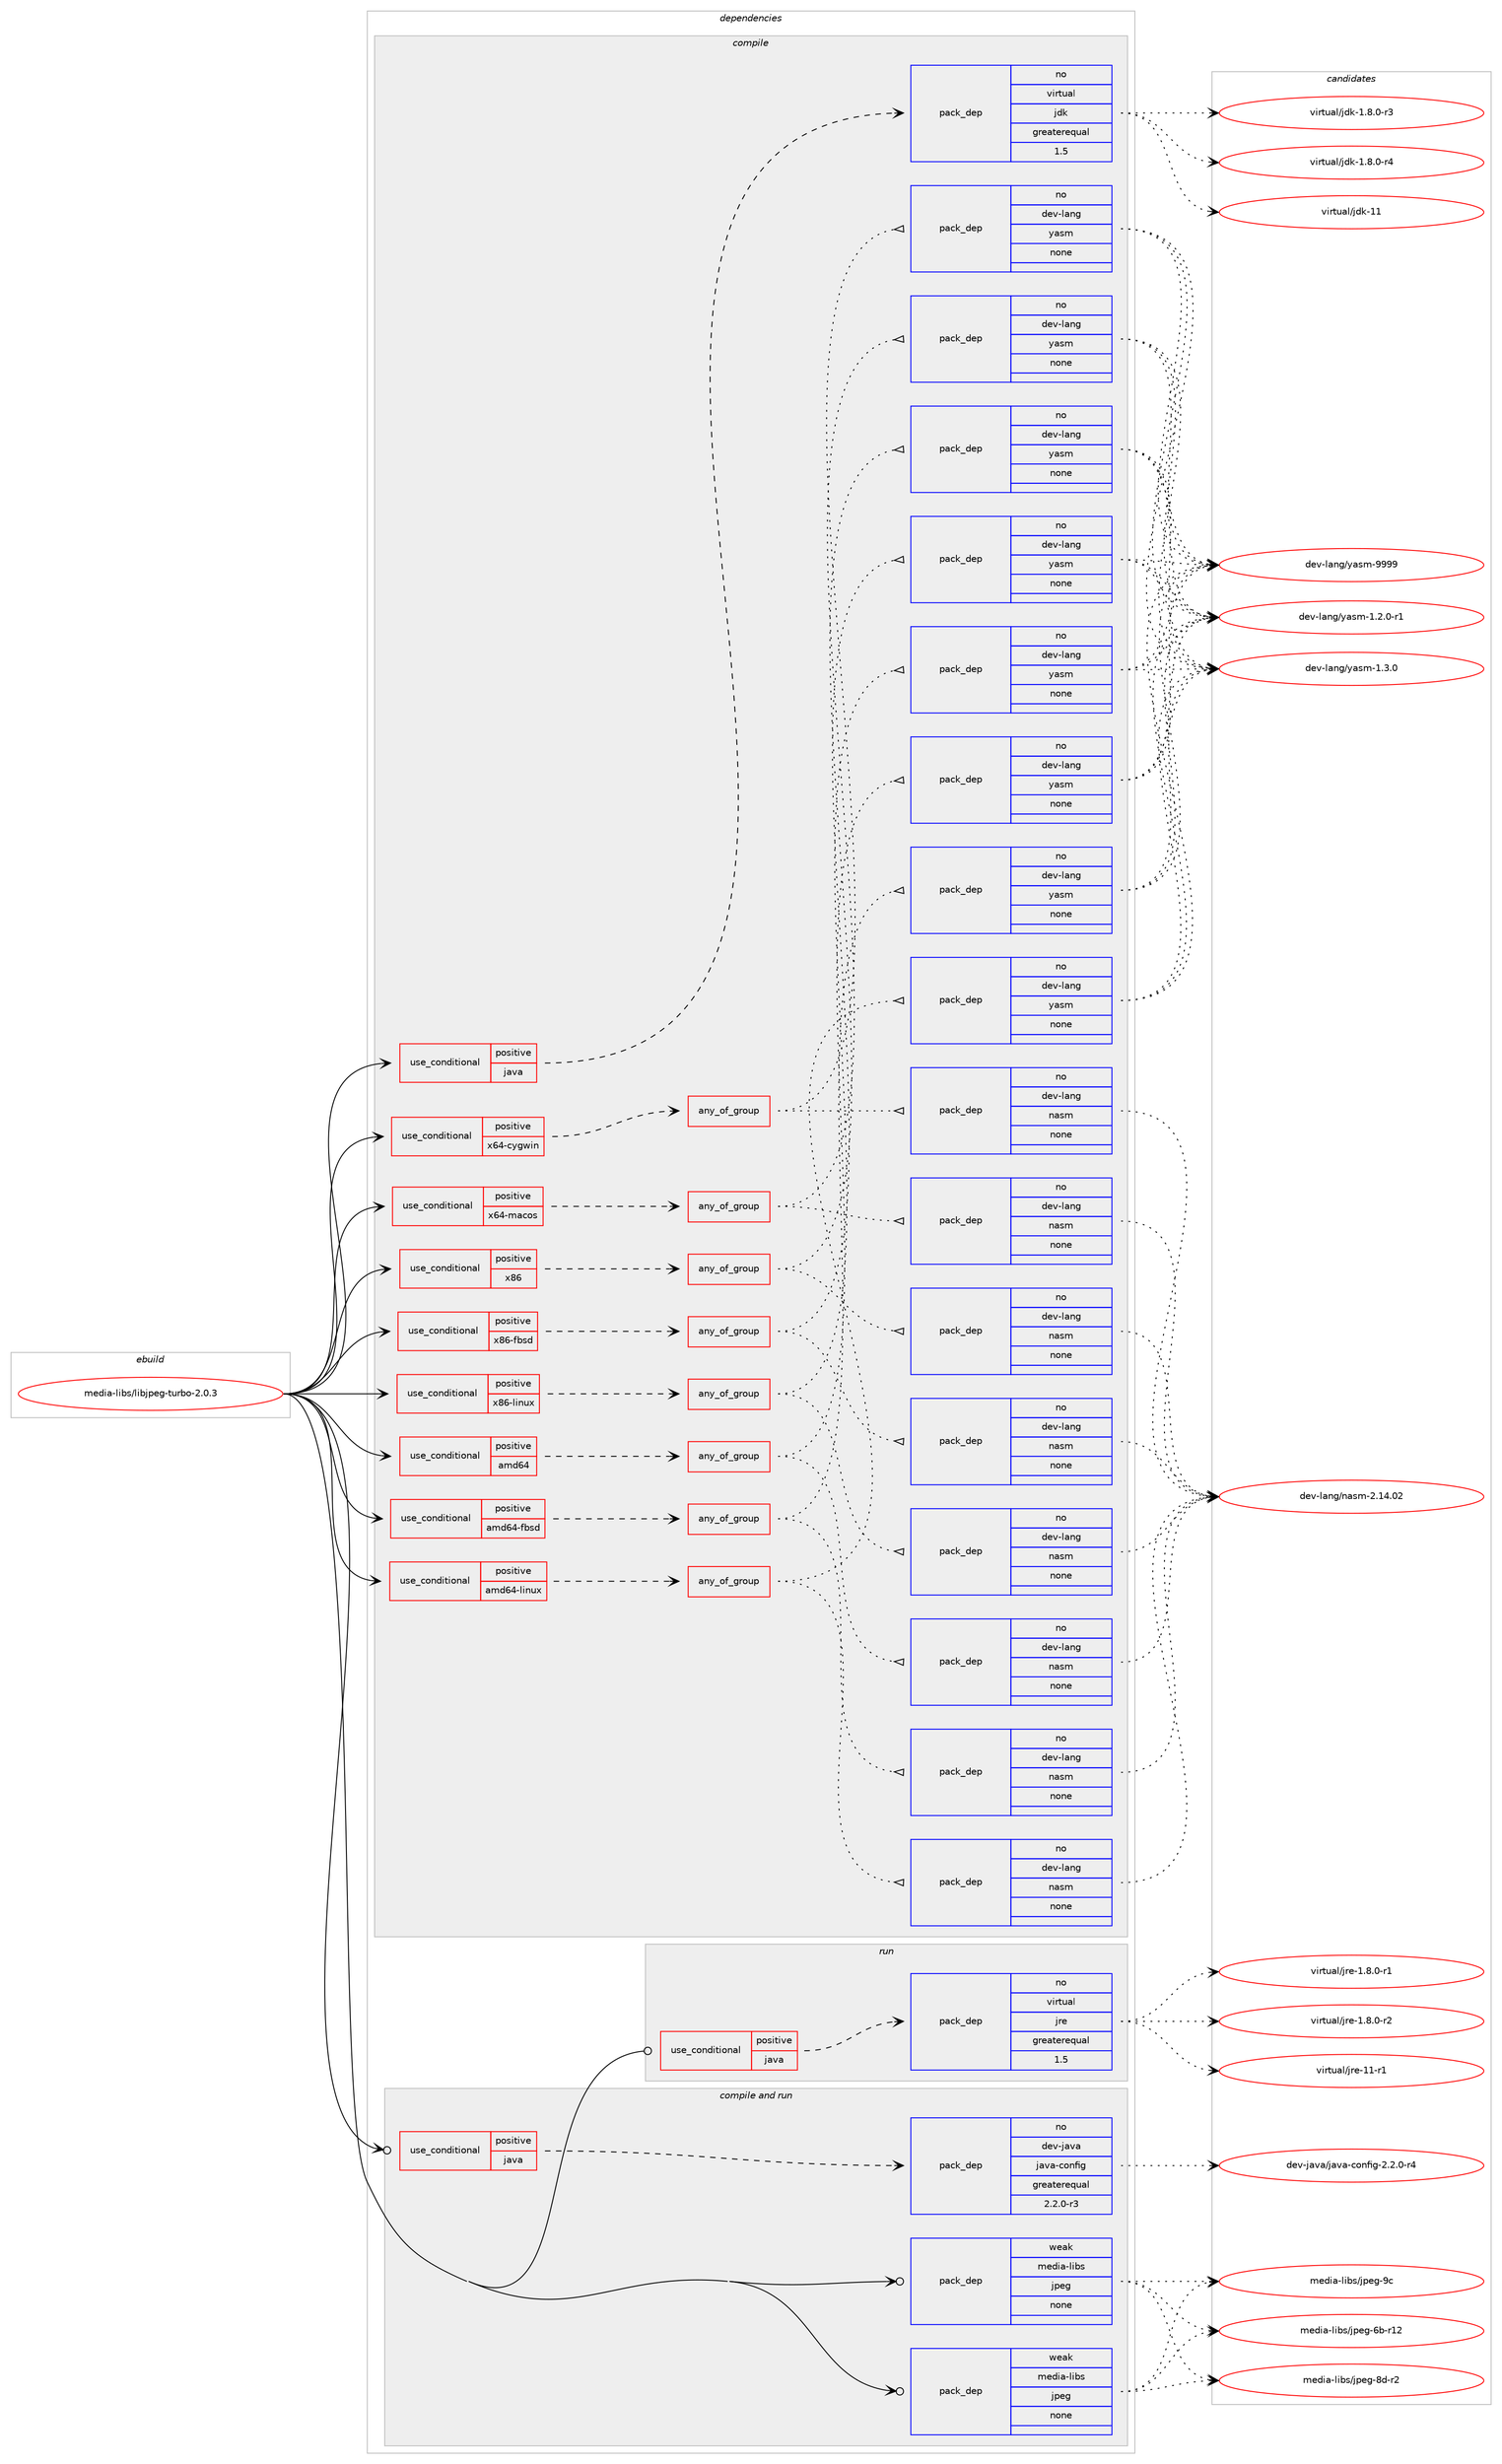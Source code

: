 digraph prolog {

# *************
# Graph options
# *************

newrank=true;
concentrate=true;
compound=true;
graph [rankdir=LR,fontname=Helvetica,fontsize=10,ranksep=1.5];#, ranksep=2.5, nodesep=0.2];
edge  [arrowhead=vee];
node  [fontname=Helvetica,fontsize=10];

# **********
# The ebuild
# **********

subgraph cluster_leftcol {
color=gray;
rank=same;
label=<<i>ebuild</i>>;
id [label="media-libs/libjpeg-turbo-2.0.3", color=red, width=4, href="../media-libs/libjpeg-turbo-2.0.3.svg"];
}

# ****************
# The dependencies
# ****************

subgraph cluster_midcol {
color=gray;
label=<<i>dependencies</i>>;
subgraph cluster_compile {
fillcolor="#eeeeee";
style=filled;
label=<<i>compile</i>>;
subgraph cond191571 {
dependency787681 [label=<<TABLE BORDER="0" CELLBORDER="1" CELLSPACING="0" CELLPADDING="4"><TR><TD ROWSPAN="3" CELLPADDING="10">use_conditional</TD></TR><TR><TD>positive</TD></TR><TR><TD>amd64</TD></TR></TABLE>>, shape=none, color=red];
subgraph any13274 {
dependency787682 [label=<<TABLE BORDER="0" CELLBORDER="1" CELLSPACING="0" CELLPADDING="4"><TR><TD CELLPADDING="10">any_of_group</TD></TR></TABLE>>, shape=none, color=red];subgraph pack582403 {
dependency787683 [label=<<TABLE BORDER="0" CELLBORDER="1" CELLSPACING="0" CELLPADDING="4" WIDTH="220"><TR><TD ROWSPAN="6" CELLPADDING="30">pack_dep</TD></TR><TR><TD WIDTH="110">no</TD></TR><TR><TD>dev-lang</TD></TR><TR><TD>nasm</TD></TR><TR><TD>none</TD></TR><TR><TD></TD></TR></TABLE>>, shape=none, color=blue];
}
dependency787682:e -> dependency787683:w [weight=20,style="dotted",arrowhead="oinv"];
subgraph pack582404 {
dependency787684 [label=<<TABLE BORDER="0" CELLBORDER="1" CELLSPACING="0" CELLPADDING="4" WIDTH="220"><TR><TD ROWSPAN="6" CELLPADDING="30">pack_dep</TD></TR><TR><TD WIDTH="110">no</TD></TR><TR><TD>dev-lang</TD></TR><TR><TD>yasm</TD></TR><TR><TD>none</TD></TR><TR><TD></TD></TR></TABLE>>, shape=none, color=blue];
}
dependency787682:e -> dependency787684:w [weight=20,style="dotted",arrowhead="oinv"];
}
dependency787681:e -> dependency787682:w [weight=20,style="dashed",arrowhead="vee"];
}
id:e -> dependency787681:w [weight=20,style="solid",arrowhead="vee"];
subgraph cond191572 {
dependency787685 [label=<<TABLE BORDER="0" CELLBORDER="1" CELLSPACING="0" CELLPADDING="4"><TR><TD ROWSPAN="3" CELLPADDING="10">use_conditional</TD></TR><TR><TD>positive</TD></TR><TR><TD>amd64-fbsd</TD></TR></TABLE>>, shape=none, color=red];
subgraph any13275 {
dependency787686 [label=<<TABLE BORDER="0" CELLBORDER="1" CELLSPACING="0" CELLPADDING="4"><TR><TD CELLPADDING="10">any_of_group</TD></TR></TABLE>>, shape=none, color=red];subgraph pack582405 {
dependency787687 [label=<<TABLE BORDER="0" CELLBORDER="1" CELLSPACING="0" CELLPADDING="4" WIDTH="220"><TR><TD ROWSPAN="6" CELLPADDING="30">pack_dep</TD></TR><TR><TD WIDTH="110">no</TD></TR><TR><TD>dev-lang</TD></TR><TR><TD>nasm</TD></TR><TR><TD>none</TD></TR><TR><TD></TD></TR></TABLE>>, shape=none, color=blue];
}
dependency787686:e -> dependency787687:w [weight=20,style="dotted",arrowhead="oinv"];
subgraph pack582406 {
dependency787688 [label=<<TABLE BORDER="0" CELLBORDER="1" CELLSPACING="0" CELLPADDING="4" WIDTH="220"><TR><TD ROWSPAN="6" CELLPADDING="30">pack_dep</TD></TR><TR><TD WIDTH="110">no</TD></TR><TR><TD>dev-lang</TD></TR><TR><TD>yasm</TD></TR><TR><TD>none</TD></TR><TR><TD></TD></TR></TABLE>>, shape=none, color=blue];
}
dependency787686:e -> dependency787688:w [weight=20,style="dotted",arrowhead="oinv"];
}
dependency787685:e -> dependency787686:w [weight=20,style="dashed",arrowhead="vee"];
}
id:e -> dependency787685:w [weight=20,style="solid",arrowhead="vee"];
subgraph cond191573 {
dependency787689 [label=<<TABLE BORDER="0" CELLBORDER="1" CELLSPACING="0" CELLPADDING="4"><TR><TD ROWSPAN="3" CELLPADDING="10">use_conditional</TD></TR><TR><TD>positive</TD></TR><TR><TD>amd64-linux</TD></TR></TABLE>>, shape=none, color=red];
subgraph any13276 {
dependency787690 [label=<<TABLE BORDER="0" CELLBORDER="1" CELLSPACING="0" CELLPADDING="4"><TR><TD CELLPADDING="10">any_of_group</TD></TR></TABLE>>, shape=none, color=red];subgraph pack582407 {
dependency787691 [label=<<TABLE BORDER="0" CELLBORDER="1" CELLSPACING="0" CELLPADDING="4" WIDTH="220"><TR><TD ROWSPAN="6" CELLPADDING="30">pack_dep</TD></TR><TR><TD WIDTH="110">no</TD></TR><TR><TD>dev-lang</TD></TR><TR><TD>nasm</TD></TR><TR><TD>none</TD></TR><TR><TD></TD></TR></TABLE>>, shape=none, color=blue];
}
dependency787690:e -> dependency787691:w [weight=20,style="dotted",arrowhead="oinv"];
subgraph pack582408 {
dependency787692 [label=<<TABLE BORDER="0" CELLBORDER="1" CELLSPACING="0" CELLPADDING="4" WIDTH="220"><TR><TD ROWSPAN="6" CELLPADDING="30">pack_dep</TD></TR><TR><TD WIDTH="110">no</TD></TR><TR><TD>dev-lang</TD></TR><TR><TD>yasm</TD></TR><TR><TD>none</TD></TR><TR><TD></TD></TR></TABLE>>, shape=none, color=blue];
}
dependency787690:e -> dependency787692:w [weight=20,style="dotted",arrowhead="oinv"];
}
dependency787689:e -> dependency787690:w [weight=20,style="dashed",arrowhead="vee"];
}
id:e -> dependency787689:w [weight=20,style="solid",arrowhead="vee"];
subgraph cond191574 {
dependency787693 [label=<<TABLE BORDER="0" CELLBORDER="1" CELLSPACING="0" CELLPADDING="4"><TR><TD ROWSPAN="3" CELLPADDING="10">use_conditional</TD></TR><TR><TD>positive</TD></TR><TR><TD>java</TD></TR></TABLE>>, shape=none, color=red];
subgraph pack582409 {
dependency787694 [label=<<TABLE BORDER="0" CELLBORDER="1" CELLSPACING="0" CELLPADDING="4" WIDTH="220"><TR><TD ROWSPAN="6" CELLPADDING="30">pack_dep</TD></TR><TR><TD WIDTH="110">no</TD></TR><TR><TD>virtual</TD></TR><TR><TD>jdk</TD></TR><TR><TD>greaterequal</TD></TR><TR><TD>1.5</TD></TR></TABLE>>, shape=none, color=blue];
}
dependency787693:e -> dependency787694:w [weight=20,style="dashed",arrowhead="vee"];
}
id:e -> dependency787693:w [weight=20,style="solid",arrowhead="vee"];
subgraph cond191575 {
dependency787695 [label=<<TABLE BORDER="0" CELLBORDER="1" CELLSPACING="0" CELLPADDING="4"><TR><TD ROWSPAN="3" CELLPADDING="10">use_conditional</TD></TR><TR><TD>positive</TD></TR><TR><TD>x64-cygwin</TD></TR></TABLE>>, shape=none, color=red];
subgraph any13277 {
dependency787696 [label=<<TABLE BORDER="0" CELLBORDER="1" CELLSPACING="0" CELLPADDING="4"><TR><TD CELLPADDING="10">any_of_group</TD></TR></TABLE>>, shape=none, color=red];subgraph pack582410 {
dependency787697 [label=<<TABLE BORDER="0" CELLBORDER="1" CELLSPACING="0" CELLPADDING="4" WIDTH="220"><TR><TD ROWSPAN="6" CELLPADDING="30">pack_dep</TD></TR><TR><TD WIDTH="110">no</TD></TR><TR><TD>dev-lang</TD></TR><TR><TD>nasm</TD></TR><TR><TD>none</TD></TR><TR><TD></TD></TR></TABLE>>, shape=none, color=blue];
}
dependency787696:e -> dependency787697:w [weight=20,style="dotted",arrowhead="oinv"];
subgraph pack582411 {
dependency787698 [label=<<TABLE BORDER="0" CELLBORDER="1" CELLSPACING="0" CELLPADDING="4" WIDTH="220"><TR><TD ROWSPAN="6" CELLPADDING="30">pack_dep</TD></TR><TR><TD WIDTH="110">no</TD></TR><TR><TD>dev-lang</TD></TR><TR><TD>yasm</TD></TR><TR><TD>none</TD></TR><TR><TD></TD></TR></TABLE>>, shape=none, color=blue];
}
dependency787696:e -> dependency787698:w [weight=20,style="dotted",arrowhead="oinv"];
}
dependency787695:e -> dependency787696:w [weight=20,style="dashed",arrowhead="vee"];
}
id:e -> dependency787695:w [weight=20,style="solid",arrowhead="vee"];
subgraph cond191576 {
dependency787699 [label=<<TABLE BORDER="0" CELLBORDER="1" CELLSPACING="0" CELLPADDING="4"><TR><TD ROWSPAN="3" CELLPADDING="10">use_conditional</TD></TR><TR><TD>positive</TD></TR><TR><TD>x64-macos</TD></TR></TABLE>>, shape=none, color=red];
subgraph any13278 {
dependency787700 [label=<<TABLE BORDER="0" CELLBORDER="1" CELLSPACING="0" CELLPADDING="4"><TR><TD CELLPADDING="10">any_of_group</TD></TR></TABLE>>, shape=none, color=red];subgraph pack582412 {
dependency787701 [label=<<TABLE BORDER="0" CELLBORDER="1" CELLSPACING="0" CELLPADDING="4" WIDTH="220"><TR><TD ROWSPAN="6" CELLPADDING="30">pack_dep</TD></TR><TR><TD WIDTH="110">no</TD></TR><TR><TD>dev-lang</TD></TR><TR><TD>nasm</TD></TR><TR><TD>none</TD></TR><TR><TD></TD></TR></TABLE>>, shape=none, color=blue];
}
dependency787700:e -> dependency787701:w [weight=20,style="dotted",arrowhead="oinv"];
subgraph pack582413 {
dependency787702 [label=<<TABLE BORDER="0" CELLBORDER="1" CELLSPACING="0" CELLPADDING="4" WIDTH="220"><TR><TD ROWSPAN="6" CELLPADDING="30">pack_dep</TD></TR><TR><TD WIDTH="110">no</TD></TR><TR><TD>dev-lang</TD></TR><TR><TD>yasm</TD></TR><TR><TD>none</TD></TR><TR><TD></TD></TR></TABLE>>, shape=none, color=blue];
}
dependency787700:e -> dependency787702:w [weight=20,style="dotted",arrowhead="oinv"];
}
dependency787699:e -> dependency787700:w [weight=20,style="dashed",arrowhead="vee"];
}
id:e -> dependency787699:w [weight=20,style="solid",arrowhead="vee"];
subgraph cond191577 {
dependency787703 [label=<<TABLE BORDER="0" CELLBORDER="1" CELLSPACING="0" CELLPADDING="4"><TR><TD ROWSPAN="3" CELLPADDING="10">use_conditional</TD></TR><TR><TD>positive</TD></TR><TR><TD>x86</TD></TR></TABLE>>, shape=none, color=red];
subgraph any13279 {
dependency787704 [label=<<TABLE BORDER="0" CELLBORDER="1" CELLSPACING="0" CELLPADDING="4"><TR><TD CELLPADDING="10">any_of_group</TD></TR></TABLE>>, shape=none, color=red];subgraph pack582414 {
dependency787705 [label=<<TABLE BORDER="0" CELLBORDER="1" CELLSPACING="0" CELLPADDING="4" WIDTH="220"><TR><TD ROWSPAN="6" CELLPADDING="30">pack_dep</TD></TR><TR><TD WIDTH="110">no</TD></TR><TR><TD>dev-lang</TD></TR><TR><TD>nasm</TD></TR><TR><TD>none</TD></TR><TR><TD></TD></TR></TABLE>>, shape=none, color=blue];
}
dependency787704:e -> dependency787705:w [weight=20,style="dotted",arrowhead="oinv"];
subgraph pack582415 {
dependency787706 [label=<<TABLE BORDER="0" CELLBORDER="1" CELLSPACING="0" CELLPADDING="4" WIDTH="220"><TR><TD ROWSPAN="6" CELLPADDING="30">pack_dep</TD></TR><TR><TD WIDTH="110">no</TD></TR><TR><TD>dev-lang</TD></TR><TR><TD>yasm</TD></TR><TR><TD>none</TD></TR><TR><TD></TD></TR></TABLE>>, shape=none, color=blue];
}
dependency787704:e -> dependency787706:w [weight=20,style="dotted",arrowhead="oinv"];
}
dependency787703:e -> dependency787704:w [weight=20,style="dashed",arrowhead="vee"];
}
id:e -> dependency787703:w [weight=20,style="solid",arrowhead="vee"];
subgraph cond191578 {
dependency787707 [label=<<TABLE BORDER="0" CELLBORDER="1" CELLSPACING="0" CELLPADDING="4"><TR><TD ROWSPAN="3" CELLPADDING="10">use_conditional</TD></TR><TR><TD>positive</TD></TR><TR><TD>x86-fbsd</TD></TR></TABLE>>, shape=none, color=red];
subgraph any13280 {
dependency787708 [label=<<TABLE BORDER="0" CELLBORDER="1" CELLSPACING="0" CELLPADDING="4"><TR><TD CELLPADDING="10">any_of_group</TD></TR></TABLE>>, shape=none, color=red];subgraph pack582416 {
dependency787709 [label=<<TABLE BORDER="0" CELLBORDER="1" CELLSPACING="0" CELLPADDING="4" WIDTH="220"><TR><TD ROWSPAN="6" CELLPADDING="30">pack_dep</TD></TR><TR><TD WIDTH="110">no</TD></TR><TR><TD>dev-lang</TD></TR><TR><TD>nasm</TD></TR><TR><TD>none</TD></TR><TR><TD></TD></TR></TABLE>>, shape=none, color=blue];
}
dependency787708:e -> dependency787709:w [weight=20,style="dotted",arrowhead="oinv"];
subgraph pack582417 {
dependency787710 [label=<<TABLE BORDER="0" CELLBORDER="1" CELLSPACING="0" CELLPADDING="4" WIDTH="220"><TR><TD ROWSPAN="6" CELLPADDING="30">pack_dep</TD></TR><TR><TD WIDTH="110">no</TD></TR><TR><TD>dev-lang</TD></TR><TR><TD>yasm</TD></TR><TR><TD>none</TD></TR><TR><TD></TD></TR></TABLE>>, shape=none, color=blue];
}
dependency787708:e -> dependency787710:w [weight=20,style="dotted",arrowhead="oinv"];
}
dependency787707:e -> dependency787708:w [weight=20,style="dashed",arrowhead="vee"];
}
id:e -> dependency787707:w [weight=20,style="solid",arrowhead="vee"];
subgraph cond191579 {
dependency787711 [label=<<TABLE BORDER="0" CELLBORDER="1" CELLSPACING="0" CELLPADDING="4"><TR><TD ROWSPAN="3" CELLPADDING="10">use_conditional</TD></TR><TR><TD>positive</TD></TR><TR><TD>x86-linux</TD></TR></TABLE>>, shape=none, color=red];
subgraph any13281 {
dependency787712 [label=<<TABLE BORDER="0" CELLBORDER="1" CELLSPACING="0" CELLPADDING="4"><TR><TD CELLPADDING="10">any_of_group</TD></TR></TABLE>>, shape=none, color=red];subgraph pack582418 {
dependency787713 [label=<<TABLE BORDER="0" CELLBORDER="1" CELLSPACING="0" CELLPADDING="4" WIDTH="220"><TR><TD ROWSPAN="6" CELLPADDING="30">pack_dep</TD></TR><TR><TD WIDTH="110">no</TD></TR><TR><TD>dev-lang</TD></TR><TR><TD>nasm</TD></TR><TR><TD>none</TD></TR><TR><TD></TD></TR></TABLE>>, shape=none, color=blue];
}
dependency787712:e -> dependency787713:w [weight=20,style="dotted",arrowhead="oinv"];
subgraph pack582419 {
dependency787714 [label=<<TABLE BORDER="0" CELLBORDER="1" CELLSPACING="0" CELLPADDING="4" WIDTH="220"><TR><TD ROWSPAN="6" CELLPADDING="30">pack_dep</TD></TR><TR><TD WIDTH="110">no</TD></TR><TR><TD>dev-lang</TD></TR><TR><TD>yasm</TD></TR><TR><TD>none</TD></TR><TR><TD></TD></TR></TABLE>>, shape=none, color=blue];
}
dependency787712:e -> dependency787714:w [weight=20,style="dotted",arrowhead="oinv"];
}
dependency787711:e -> dependency787712:w [weight=20,style="dashed",arrowhead="vee"];
}
id:e -> dependency787711:w [weight=20,style="solid",arrowhead="vee"];
}
subgraph cluster_compileandrun {
fillcolor="#eeeeee";
style=filled;
label=<<i>compile and run</i>>;
subgraph cond191580 {
dependency787715 [label=<<TABLE BORDER="0" CELLBORDER="1" CELLSPACING="0" CELLPADDING="4"><TR><TD ROWSPAN="3" CELLPADDING="10">use_conditional</TD></TR><TR><TD>positive</TD></TR><TR><TD>java</TD></TR></TABLE>>, shape=none, color=red];
subgraph pack582420 {
dependency787716 [label=<<TABLE BORDER="0" CELLBORDER="1" CELLSPACING="0" CELLPADDING="4" WIDTH="220"><TR><TD ROWSPAN="6" CELLPADDING="30">pack_dep</TD></TR><TR><TD WIDTH="110">no</TD></TR><TR><TD>dev-java</TD></TR><TR><TD>java-config</TD></TR><TR><TD>greaterequal</TD></TR><TR><TD>2.2.0-r3</TD></TR></TABLE>>, shape=none, color=blue];
}
dependency787715:e -> dependency787716:w [weight=20,style="dashed",arrowhead="vee"];
}
id:e -> dependency787715:w [weight=20,style="solid",arrowhead="odotvee"];
subgraph pack582421 {
dependency787717 [label=<<TABLE BORDER="0" CELLBORDER="1" CELLSPACING="0" CELLPADDING="4" WIDTH="220"><TR><TD ROWSPAN="6" CELLPADDING="30">pack_dep</TD></TR><TR><TD WIDTH="110">weak</TD></TR><TR><TD>media-libs</TD></TR><TR><TD>jpeg</TD></TR><TR><TD>none</TD></TR><TR><TD></TD></TR></TABLE>>, shape=none, color=blue];
}
id:e -> dependency787717:w [weight=20,style="solid",arrowhead="odotvee"];
subgraph pack582422 {
dependency787718 [label=<<TABLE BORDER="0" CELLBORDER="1" CELLSPACING="0" CELLPADDING="4" WIDTH="220"><TR><TD ROWSPAN="6" CELLPADDING="30">pack_dep</TD></TR><TR><TD WIDTH="110">weak</TD></TR><TR><TD>media-libs</TD></TR><TR><TD>jpeg</TD></TR><TR><TD>none</TD></TR><TR><TD></TD></TR></TABLE>>, shape=none, color=blue];
}
id:e -> dependency787718:w [weight=20,style="solid",arrowhead="odotvee"];
}
subgraph cluster_run {
fillcolor="#eeeeee";
style=filled;
label=<<i>run</i>>;
subgraph cond191581 {
dependency787719 [label=<<TABLE BORDER="0" CELLBORDER="1" CELLSPACING="0" CELLPADDING="4"><TR><TD ROWSPAN="3" CELLPADDING="10">use_conditional</TD></TR><TR><TD>positive</TD></TR><TR><TD>java</TD></TR></TABLE>>, shape=none, color=red];
subgraph pack582423 {
dependency787720 [label=<<TABLE BORDER="0" CELLBORDER="1" CELLSPACING="0" CELLPADDING="4" WIDTH="220"><TR><TD ROWSPAN="6" CELLPADDING="30">pack_dep</TD></TR><TR><TD WIDTH="110">no</TD></TR><TR><TD>virtual</TD></TR><TR><TD>jre</TD></TR><TR><TD>greaterequal</TD></TR><TR><TD>1.5</TD></TR></TABLE>>, shape=none, color=blue];
}
dependency787719:e -> dependency787720:w [weight=20,style="dashed",arrowhead="vee"];
}
id:e -> dependency787719:w [weight=20,style="solid",arrowhead="odot"];
}
}

# **************
# The candidates
# **************

subgraph cluster_choices {
rank=same;
color=gray;
label=<<i>candidates</i>>;

subgraph choice582403 {
color=black;
nodesep=1;
choice100101118451089711010347110971151094550464952464850 [label="dev-lang/nasm-2.14.02", color=red, width=4,href="../dev-lang/nasm-2.14.02.svg"];
dependency787683:e -> choice100101118451089711010347110971151094550464952464850:w [style=dotted,weight="100"];
}
subgraph choice582404 {
color=black;
nodesep=1;
choice100101118451089711010347121971151094549465046484511449 [label="dev-lang/yasm-1.2.0-r1", color=red, width=4,href="../dev-lang/yasm-1.2.0-r1.svg"];
choice10010111845108971101034712197115109454946514648 [label="dev-lang/yasm-1.3.0", color=red, width=4,href="../dev-lang/yasm-1.3.0.svg"];
choice100101118451089711010347121971151094557575757 [label="dev-lang/yasm-9999", color=red, width=4,href="../dev-lang/yasm-9999.svg"];
dependency787684:e -> choice100101118451089711010347121971151094549465046484511449:w [style=dotted,weight="100"];
dependency787684:e -> choice10010111845108971101034712197115109454946514648:w [style=dotted,weight="100"];
dependency787684:e -> choice100101118451089711010347121971151094557575757:w [style=dotted,weight="100"];
}
subgraph choice582405 {
color=black;
nodesep=1;
choice100101118451089711010347110971151094550464952464850 [label="dev-lang/nasm-2.14.02", color=red, width=4,href="../dev-lang/nasm-2.14.02.svg"];
dependency787687:e -> choice100101118451089711010347110971151094550464952464850:w [style=dotted,weight="100"];
}
subgraph choice582406 {
color=black;
nodesep=1;
choice100101118451089711010347121971151094549465046484511449 [label="dev-lang/yasm-1.2.0-r1", color=red, width=4,href="../dev-lang/yasm-1.2.0-r1.svg"];
choice10010111845108971101034712197115109454946514648 [label="dev-lang/yasm-1.3.0", color=red, width=4,href="../dev-lang/yasm-1.3.0.svg"];
choice100101118451089711010347121971151094557575757 [label="dev-lang/yasm-9999", color=red, width=4,href="../dev-lang/yasm-9999.svg"];
dependency787688:e -> choice100101118451089711010347121971151094549465046484511449:w [style=dotted,weight="100"];
dependency787688:e -> choice10010111845108971101034712197115109454946514648:w [style=dotted,weight="100"];
dependency787688:e -> choice100101118451089711010347121971151094557575757:w [style=dotted,weight="100"];
}
subgraph choice582407 {
color=black;
nodesep=1;
choice100101118451089711010347110971151094550464952464850 [label="dev-lang/nasm-2.14.02", color=red, width=4,href="../dev-lang/nasm-2.14.02.svg"];
dependency787691:e -> choice100101118451089711010347110971151094550464952464850:w [style=dotted,weight="100"];
}
subgraph choice582408 {
color=black;
nodesep=1;
choice100101118451089711010347121971151094549465046484511449 [label="dev-lang/yasm-1.2.0-r1", color=red, width=4,href="../dev-lang/yasm-1.2.0-r1.svg"];
choice10010111845108971101034712197115109454946514648 [label="dev-lang/yasm-1.3.0", color=red, width=4,href="../dev-lang/yasm-1.3.0.svg"];
choice100101118451089711010347121971151094557575757 [label="dev-lang/yasm-9999", color=red, width=4,href="../dev-lang/yasm-9999.svg"];
dependency787692:e -> choice100101118451089711010347121971151094549465046484511449:w [style=dotted,weight="100"];
dependency787692:e -> choice10010111845108971101034712197115109454946514648:w [style=dotted,weight="100"];
dependency787692:e -> choice100101118451089711010347121971151094557575757:w [style=dotted,weight="100"];
}
subgraph choice582409 {
color=black;
nodesep=1;
choice11810511411611797108471061001074549465646484511451 [label="virtual/jdk-1.8.0-r3", color=red, width=4,href="../virtual/jdk-1.8.0-r3.svg"];
choice11810511411611797108471061001074549465646484511452 [label="virtual/jdk-1.8.0-r4", color=red, width=4,href="../virtual/jdk-1.8.0-r4.svg"];
choice1181051141161179710847106100107454949 [label="virtual/jdk-11", color=red, width=4,href="../virtual/jdk-11.svg"];
dependency787694:e -> choice11810511411611797108471061001074549465646484511451:w [style=dotted,weight="100"];
dependency787694:e -> choice11810511411611797108471061001074549465646484511452:w [style=dotted,weight="100"];
dependency787694:e -> choice1181051141161179710847106100107454949:w [style=dotted,weight="100"];
}
subgraph choice582410 {
color=black;
nodesep=1;
choice100101118451089711010347110971151094550464952464850 [label="dev-lang/nasm-2.14.02", color=red, width=4,href="../dev-lang/nasm-2.14.02.svg"];
dependency787697:e -> choice100101118451089711010347110971151094550464952464850:w [style=dotted,weight="100"];
}
subgraph choice582411 {
color=black;
nodesep=1;
choice100101118451089711010347121971151094549465046484511449 [label="dev-lang/yasm-1.2.0-r1", color=red, width=4,href="../dev-lang/yasm-1.2.0-r1.svg"];
choice10010111845108971101034712197115109454946514648 [label="dev-lang/yasm-1.3.0", color=red, width=4,href="../dev-lang/yasm-1.3.0.svg"];
choice100101118451089711010347121971151094557575757 [label="dev-lang/yasm-9999", color=red, width=4,href="../dev-lang/yasm-9999.svg"];
dependency787698:e -> choice100101118451089711010347121971151094549465046484511449:w [style=dotted,weight="100"];
dependency787698:e -> choice10010111845108971101034712197115109454946514648:w [style=dotted,weight="100"];
dependency787698:e -> choice100101118451089711010347121971151094557575757:w [style=dotted,weight="100"];
}
subgraph choice582412 {
color=black;
nodesep=1;
choice100101118451089711010347110971151094550464952464850 [label="dev-lang/nasm-2.14.02", color=red, width=4,href="../dev-lang/nasm-2.14.02.svg"];
dependency787701:e -> choice100101118451089711010347110971151094550464952464850:w [style=dotted,weight="100"];
}
subgraph choice582413 {
color=black;
nodesep=1;
choice100101118451089711010347121971151094549465046484511449 [label="dev-lang/yasm-1.2.0-r1", color=red, width=4,href="../dev-lang/yasm-1.2.0-r1.svg"];
choice10010111845108971101034712197115109454946514648 [label="dev-lang/yasm-1.3.0", color=red, width=4,href="../dev-lang/yasm-1.3.0.svg"];
choice100101118451089711010347121971151094557575757 [label="dev-lang/yasm-9999", color=red, width=4,href="../dev-lang/yasm-9999.svg"];
dependency787702:e -> choice100101118451089711010347121971151094549465046484511449:w [style=dotted,weight="100"];
dependency787702:e -> choice10010111845108971101034712197115109454946514648:w [style=dotted,weight="100"];
dependency787702:e -> choice100101118451089711010347121971151094557575757:w [style=dotted,weight="100"];
}
subgraph choice582414 {
color=black;
nodesep=1;
choice100101118451089711010347110971151094550464952464850 [label="dev-lang/nasm-2.14.02", color=red, width=4,href="../dev-lang/nasm-2.14.02.svg"];
dependency787705:e -> choice100101118451089711010347110971151094550464952464850:w [style=dotted,weight="100"];
}
subgraph choice582415 {
color=black;
nodesep=1;
choice100101118451089711010347121971151094549465046484511449 [label="dev-lang/yasm-1.2.0-r1", color=red, width=4,href="../dev-lang/yasm-1.2.0-r1.svg"];
choice10010111845108971101034712197115109454946514648 [label="dev-lang/yasm-1.3.0", color=red, width=4,href="../dev-lang/yasm-1.3.0.svg"];
choice100101118451089711010347121971151094557575757 [label="dev-lang/yasm-9999", color=red, width=4,href="../dev-lang/yasm-9999.svg"];
dependency787706:e -> choice100101118451089711010347121971151094549465046484511449:w [style=dotted,weight="100"];
dependency787706:e -> choice10010111845108971101034712197115109454946514648:w [style=dotted,weight="100"];
dependency787706:e -> choice100101118451089711010347121971151094557575757:w [style=dotted,weight="100"];
}
subgraph choice582416 {
color=black;
nodesep=1;
choice100101118451089711010347110971151094550464952464850 [label="dev-lang/nasm-2.14.02", color=red, width=4,href="../dev-lang/nasm-2.14.02.svg"];
dependency787709:e -> choice100101118451089711010347110971151094550464952464850:w [style=dotted,weight="100"];
}
subgraph choice582417 {
color=black;
nodesep=1;
choice100101118451089711010347121971151094549465046484511449 [label="dev-lang/yasm-1.2.0-r1", color=red, width=4,href="../dev-lang/yasm-1.2.0-r1.svg"];
choice10010111845108971101034712197115109454946514648 [label="dev-lang/yasm-1.3.0", color=red, width=4,href="../dev-lang/yasm-1.3.0.svg"];
choice100101118451089711010347121971151094557575757 [label="dev-lang/yasm-9999", color=red, width=4,href="../dev-lang/yasm-9999.svg"];
dependency787710:e -> choice100101118451089711010347121971151094549465046484511449:w [style=dotted,weight="100"];
dependency787710:e -> choice10010111845108971101034712197115109454946514648:w [style=dotted,weight="100"];
dependency787710:e -> choice100101118451089711010347121971151094557575757:w [style=dotted,weight="100"];
}
subgraph choice582418 {
color=black;
nodesep=1;
choice100101118451089711010347110971151094550464952464850 [label="dev-lang/nasm-2.14.02", color=red, width=4,href="../dev-lang/nasm-2.14.02.svg"];
dependency787713:e -> choice100101118451089711010347110971151094550464952464850:w [style=dotted,weight="100"];
}
subgraph choice582419 {
color=black;
nodesep=1;
choice100101118451089711010347121971151094549465046484511449 [label="dev-lang/yasm-1.2.0-r1", color=red, width=4,href="../dev-lang/yasm-1.2.0-r1.svg"];
choice10010111845108971101034712197115109454946514648 [label="dev-lang/yasm-1.3.0", color=red, width=4,href="../dev-lang/yasm-1.3.0.svg"];
choice100101118451089711010347121971151094557575757 [label="dev-lang/yasm-9999", color=red, width=4,href="../dev-lang/yasm-9999.svg"];
dependency787714:e -> choice100101118451089711010347121971151094549465046484511449:w [style=dotted,weight="100"];
dependency787714:e -> choice10010111845108971101034712197115109454946514648:w [style=dotted,weight="100"];
dependency787714:e -> choice100101118451089711010347121971151094557575757:w [style=dotted,weight="100"];
}
subgraph choice582420 {
color=black;
nodesep=1;
choice10010111845106971189747106971189745991111101021051034550465046484511452 [label="dev-java/java-config-2.2.0-r4", color=red, width=4,href="../dev-java/java-config-2.2.0-r4.svg"];
dependency787716:e -> choice10010111845106971189747106971189745991111101021051034550465046484511452:w [style=dotted,weight="100"];
}
subgraph choice582421 {
color=black;
nodesep=1;
choice10910110010597451081059811547106112101103455498451144950 [label="media-libs/jpeg-6b-r12", color=red, width=4,href="../media-libs/jpeg-6b-r12.svg"];
choice1091011001059745108105981154710611210110345561004511450 [label="media-libs/jpeg-8d-r2", color=red, width=4,href="../media-libs/jpeg-8d-r2.svg"];
choice10910110010597451081059811547106112101103455799 [label="media-libs/jpeg-9c", color=red, width=4,href="../media-libs/jpeg-9c.svg"];
dependency787717:e -> choice10910110010597451081059811547106112101103455498451144950:w [style=dotted,weight="100"];
dependency787717:e -> choice1091011001059745108105981154710611210110345561004511450:w [style=dotted,weight="100"];
dependency787717:e -> choice10910110010597451081059811547106112101103455799:w [style=dotted,weight="100"];
}
subgraph choice582422 {
color=black;
nodesep=1;
choice10910110010597451081059811547106112101103455498451144950 [label="media-libs/jpeg-6b-r12", color=red, width=4,href="../media-libs/jpeg-6b-r12.svg"];
choice1091011001059745108105981154710611210110345561004511450 [label="media-libs/jpeg-8d-r2", color=red, width=4,href="../media-libs/jpeg-8d-r2.svg"];
choice10910110010597451081059811547106112101103455799 [label="media-libs/jpeg-9c", color=red, width=4,href="../media-libs/jpeg-9c.svg"];
dependency787718:e -> choice10910110010597451081059811547106112101103455498451144950:w [style=dotted,weight="100"];
dependency787718:e -> choice1091011001059745108105981154710611210110345561004511450:w [style=dotted,weight="100"];
dependency787718:e -> choice10910110010597451081059811547106112101103455799:w [style=dotted,weight="100"];
}
subgraph choice582423 {
color=black;
nodesep=1;
choice11810511411611797108471061141014549465646484511449 [label="virtual/jre-1.8.0-r1", color=red, width=4,href="../virtual/jre-1.8.0-r1.svg"];
choice11810511411611797108471061141014549465646484511450 [label="virtual/jre-1.8.0-r2", color=red, width=4,href="../virtual/jre-1.8.0-r2.svg"];
choice11810511411611797108471061141014549494511449 [label="virtual/jre-11-r1", color=red, width=4,href="../virtual/jre-11-r1.svg"];
dependency787720:e -> choice11810511411611797108471061141014549465646484511449:w [style=dotted,weight="100"];
dependency787720:e -> choice11810511411611797108471061141014549465646484511450:w [style=dotted,weight="100"];
dependency787720:e -> choice11810511411611797108471061141014549494511449:w [style=dotted,weight="100"];
}
}

}
